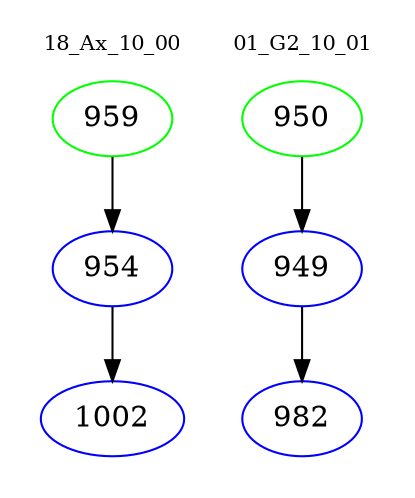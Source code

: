 digraph{
subgraph cluster_0 {
color = white
label = "18_Ax_10_00";
fontsize=10;
T0_959 [label="959", color="green"]
T0_959 -> T0_954 [color="black"]
T0_954 [label="954", color="blue"]
T0_954 -> T0_1002 [color="black"]
T0_1002 [label="1002", color="blue"]
}
subgraph cluster_1 {
color = white
label = "01_G2_10_01";
fontsize=10;
T1_950 [label="950", color="green"]
T1_950 -> T1_949 [color="black"]
T1_949 [label="949", color="blue"]
T1_949 -> T1_982 [color="black"]
T1_982 [label="982", color="blue"]
}
}
